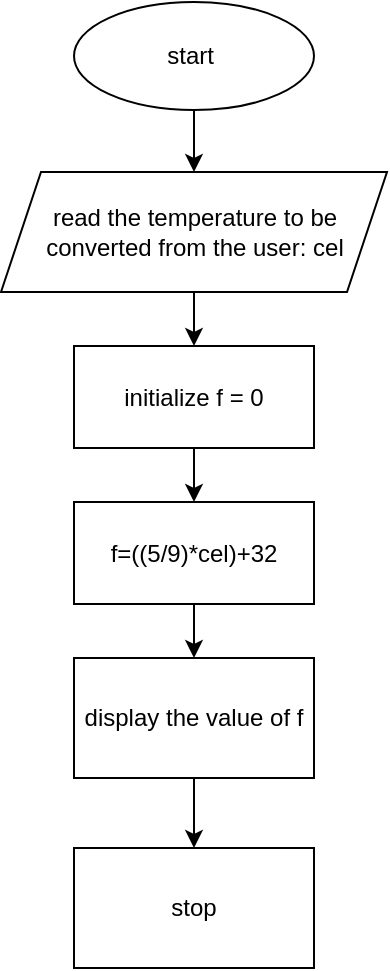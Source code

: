 <mxfile version="22.0.8" type="google">
  <diagram name="Page-1" id="ghk-Gmwka4Cki1xlqkqO">
    <mxGraphModel dx="873" dy="561" grid="0" gridSize="10" guides="1" tooltips="1" connect="1" arrows="1" fold="1" page="0" pageScale="1" pageWidth="850" pageHeight="1100" math="0" shadow="0">
      <root>
        <mxCell id="0" />
        <mxCell id="1" parent="0" />
        <mxCell id="XPZ7cGOgIw4SnJEf8Y8P-8" value="" style="edgeStyle=orthogonalEdgeStyle;rounded=0;orthogonalLoop=1;jettySize=auto;html=1;" edge="1" parent="1" source="XPZ7cGOgIw4SnJEf8Y8P-6" target="XPZ7cGOgIw4SnJEf8Y8P-7">
          <mxGeometry relative="1" as="geometry" />
        </mxCell>
        <mxCell id="XPZ7cGOgIw4SnJEf8Y8P-6" value="start&amp;nbsp;" style="ellipse;whiteSpace=wrap;html=1;" vertex="1" parent="1">
          <mxGeometry x="-214" y="6" width="120" height="54" as="geometry" />
        </mxCell>
        <mxCell id="XPZ7cGOgIw4SnJEf8Y8P-10" value="" style="edgeStyle=orthogonalEdgeStyle;rounded=0;orthogonalLoop=1;jettySize=auto;html=1;" edge="1" parent="1" source="XPZ7cGOgIw4SnJEf8Y8P-7" target="XPZ7cGOgIw4SnJEf8Y8P-9">
          <mxGeometry relative="1" as="geometry" />
        </mxCell>
        <mxCell id="XPZ7cGOgIw4SnJEf8Y8P-7" value="read the temperature to be converted from the user: cel" style="shape=parallelogram;perimeter=parallelogramPerimeter;whiteSpace=wrap;html=1;fixedSize=1;" vertex="1" parent="1">
          <mxGeometry x="-250.5" y="91" width="193" height="60" as="geometry" />
        </mxCell>
        <mxCell id="XPZ7cGOgIw4SnJEf8Y8P-12" value="" style="edgeStyle=orthogonalEdgeStyle;rounded=0;orthogonalLoop=1;jettySize=auto;html=1;" edge="1" parent="1" source="XPZ7cGOgIw4SnJEf8Y8P-9" target="XPZ7cGOgIw4SnJEf8Y8P-11">
          <mxGeometry relative="1" as="geometry" />
        </mxCell>
        <mxCell id="XPZ7cGOgIw4SnJEf8Y8P-9" value="initialize f = 0" style="whiteSpace=wrap;html=1;" vertex="1" parent="1">
          <mxGeometry x="-214" y="178" width="120" height="51" as="geometry" />
        </mxCell>
        <mxCell id="XPZ7cGOgIw4SnJEf8Y8P-14" value="" style="edgeStyle=orthogonalEdgeStyle;rounded=0;orthogonalLoop=1;jettySize=auto;html=1;" edge="1" parent="1" source="XPZ7cGOgIw4SnJEf8Y8P-11" target="XPZ7cGOgIw4SnJEf8Y8P-13">
          <mxGeometry relative="1" as="geometry" />
        </mxCell>
        <mxCell id="XPZ7cGOgIw4SnJEf8Y8P-11" value="f=((5/9)*cel)+32" style="whiteSpace=wrap;html=1;" vertex="1" parent="1">
          <mxGeometry x="-214" y="256" width="120" height="51" as="geometry" />
        </mxCell>
        <mxCell id="XPZ7cGOgIw4SnJEf8Y8P-16" value="" style="edgeStyle=orthogonalEdgeStyle;rounded=0;orthogonalLoop=1;jettySize=auto;html=1;" edge="1" parent="1" source="XPZ7cGOgIw4SnJEf8Y8P-13" target="XPZ7cGOgIw4SnJEf8Y8P-15">
          <mxGeometry relative="1" as="geometry" />
        </mxCell>
        <mxCell id="XPZ7cGOgIw4SnJEf8Y8P-13" value="display the value of f" style="whiteSpace=wrap;html=1;" vertex="1" parent="1">
          <mxGeometry x="-214" y="334" width="120" height="60" as="geometry" />
        </mxCell>
        <mxCell id="XPZ7cGOgIw4SnJEf8Y8P-15" value="stop" style="whiteSpace=wrap;html=1;" vertex="1" parent="1">
          <mxGeometry x="-214" y="429" width="120" height="60" as="geometry" />
        </mxCell>
      </root>
    </mxGraphModel>
  </diagram>
</mxfile>
